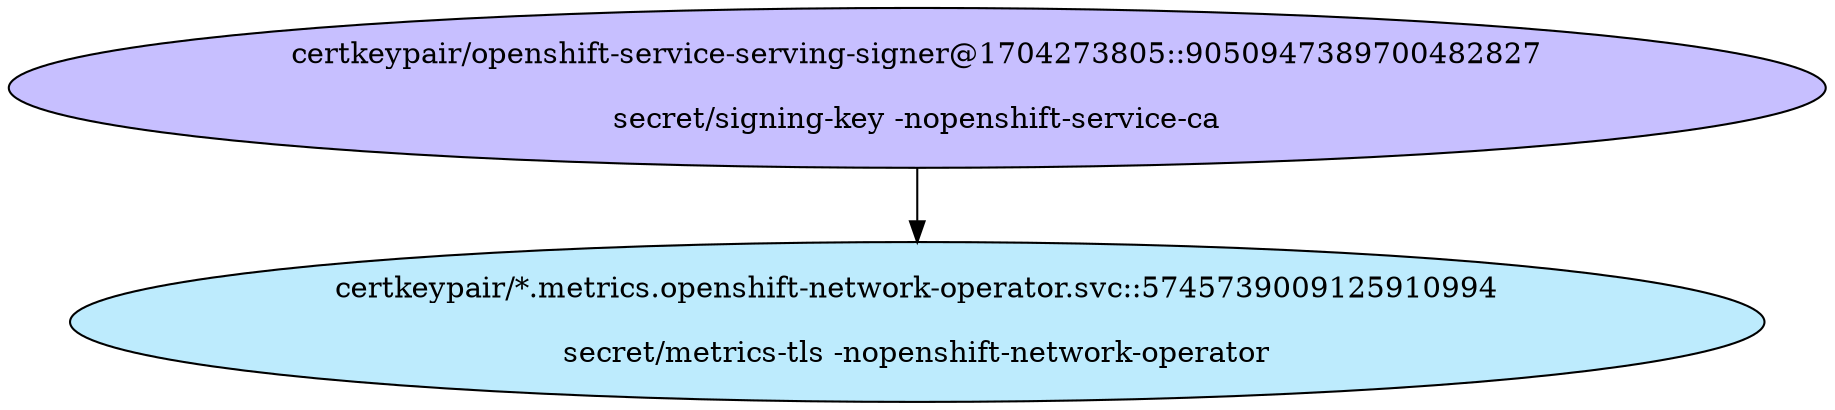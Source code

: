 digraph "Local Certificate" {
  // Node definitions.
  1 [
    label="certkeypair/openshift-service-serving-signer@1704273805::9050947389700482827\n\nsecret/signing-key -nopenshift-service-ca\n"
    style=filled
    fillcolor="#c7bfff"
  ];
  2 [
    label="certkeypair/*.metrics.openshift-network-operator.svc::5745739009125910994\n\nsecret/metrics-tls -nopenshift-network-operator\n"
    style=filled
    fillcolor="#bdebfd"
  ];

  // Edge definitions.
  1 -> 2;
}